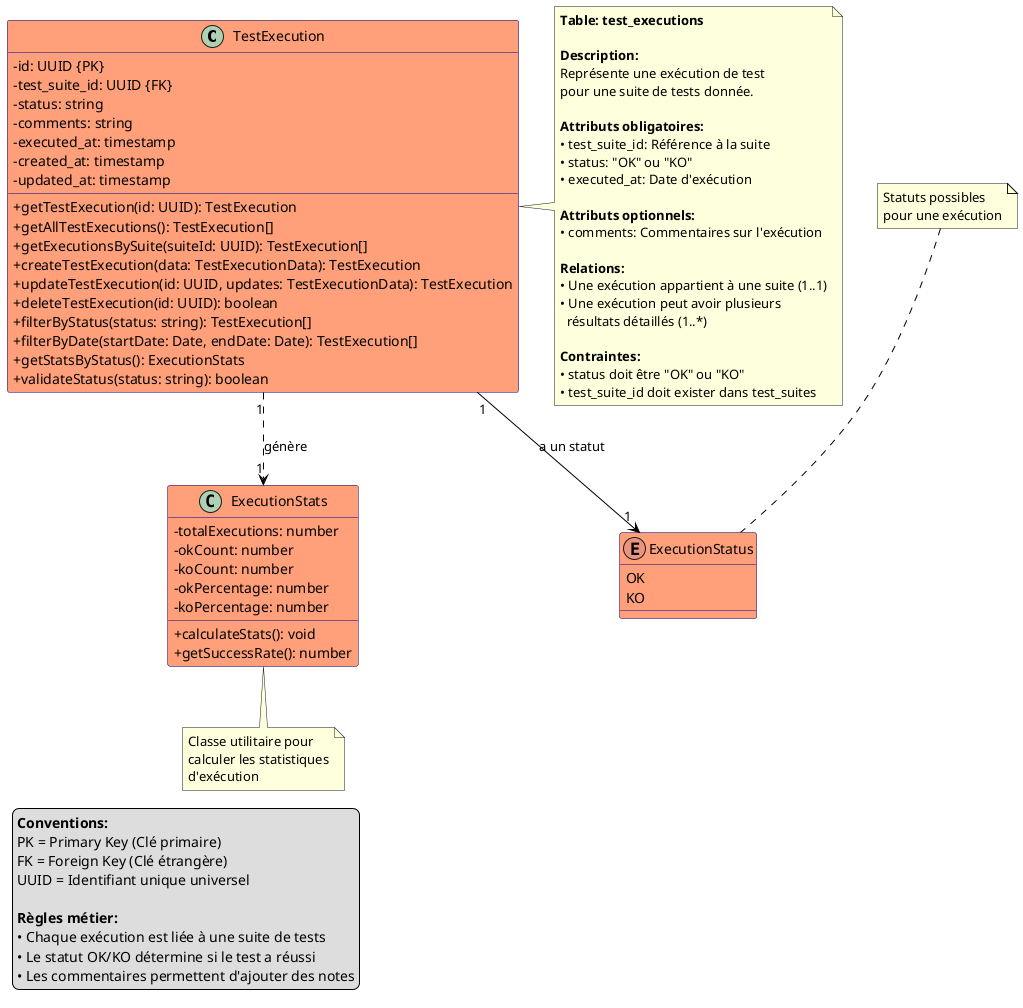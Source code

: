 @startuml Diagramme de Classe - TestExecution

skinparam classAttributeIconSize 0
skinparam class {
  BackgroundColor LightSalmon
  BorderColor DarkBlue
  ArrowColor Black
}

' ==================================================
' CLASSE TEST EXECUTION
' ==================================================

class TestExecution {
  ' Attributs
  - id: UUID {PK}
  - test_suite_id: UUID {FK}
  - status: string
  - comments: string
  - executed_at: timestamp
  - created_at: timestamp
  - updated_at: timestamp

  ' Méthodes
  + getTestExecution(id: UUID): TestExecution
  + getAllTestExecutions(): TestExecution[]
  + getExecutionsBySuite(suiteId: UUID): TestExecution[]
  + createTestExecution(data: TestExecutionData): TestExecution
  + updateTestExecution(id: UUID, updates: TestExecutionData): TestExecution
  + deleteTestExecution(id: UUID): boolean
  + filterByStatus(status: string): TestExecution[]
  + filterByDate(startDate: Date, endDate: Date): TestExecution[]
  + getStatsByStatus(): ExecutionStats
  + validateStatus(status: string): boolean
}

' ==================================================
' ÉNUMÉRATIONS
' ==================================================

enum ExecutionStatus {
  OK
  KO
}

' ==================================================
' CLASSE AUXILIAIRE
' ==================================================

class ExecutionStats {
  - totalExecutions: number
  - okCount: number
  - koCount: number
  - okPercentage: number
  - koPercentage: number

  + calculateStats(): void
  + getSuccessRate(): number
}

' ==================================================
' RELATIONS
' ==================================================

TestExecution "1" --> "1" ExecutionStatus : a un statut
TestExecution "1" ..> "1" ExecutionStats : génère

' ==================================================
' NOTES
' ==================================================

note right of TestExecution
  **Table: test_executions**

  **Description:**
  Représente une exécution de test
  pour une suite de tests donnée.

  **Attributs obligatoires:**
  • test_suite_id: Référence à la suite
  • status: "OK" ou "KO"
  • executed_at: Date d'exécution

  **Attributs optionnels:**
  • comments: Commentaires sur l'exécution

  **Relations:**
  • Une exécution appartient à une suite (1..1)
  • Une exécution peut avoir plusieurs
    résultats détaillés (1..*)

  **Contraintes:**
  • status doit être "OK" ou "KO"
  • test_suite_id doit exister dans test_suites
end note

note top of ExecutionStatus
  Statuts possibles
  pour une exécution
end note

note bottom of ExecutionStats
  Classe utilitaire pour
  calculer les statistiques
  d'exécution
end note

' ==================================================
' LÉGENDE
' ==================================================

legend bottom left
  **Conventions:**
  PK = Primary Key (Clé primaire)
  FK = Foreign Key (Clé étrangère)
  UUID = Identifiant unique universel

  **Règles métier:**
  • Chaque exécution est liée à une suite de tests
  • Le statut OK/KO détermine si le test a réussi
  • Les commentaires permettent d'ajouter des notes
endlegend

@enduml
